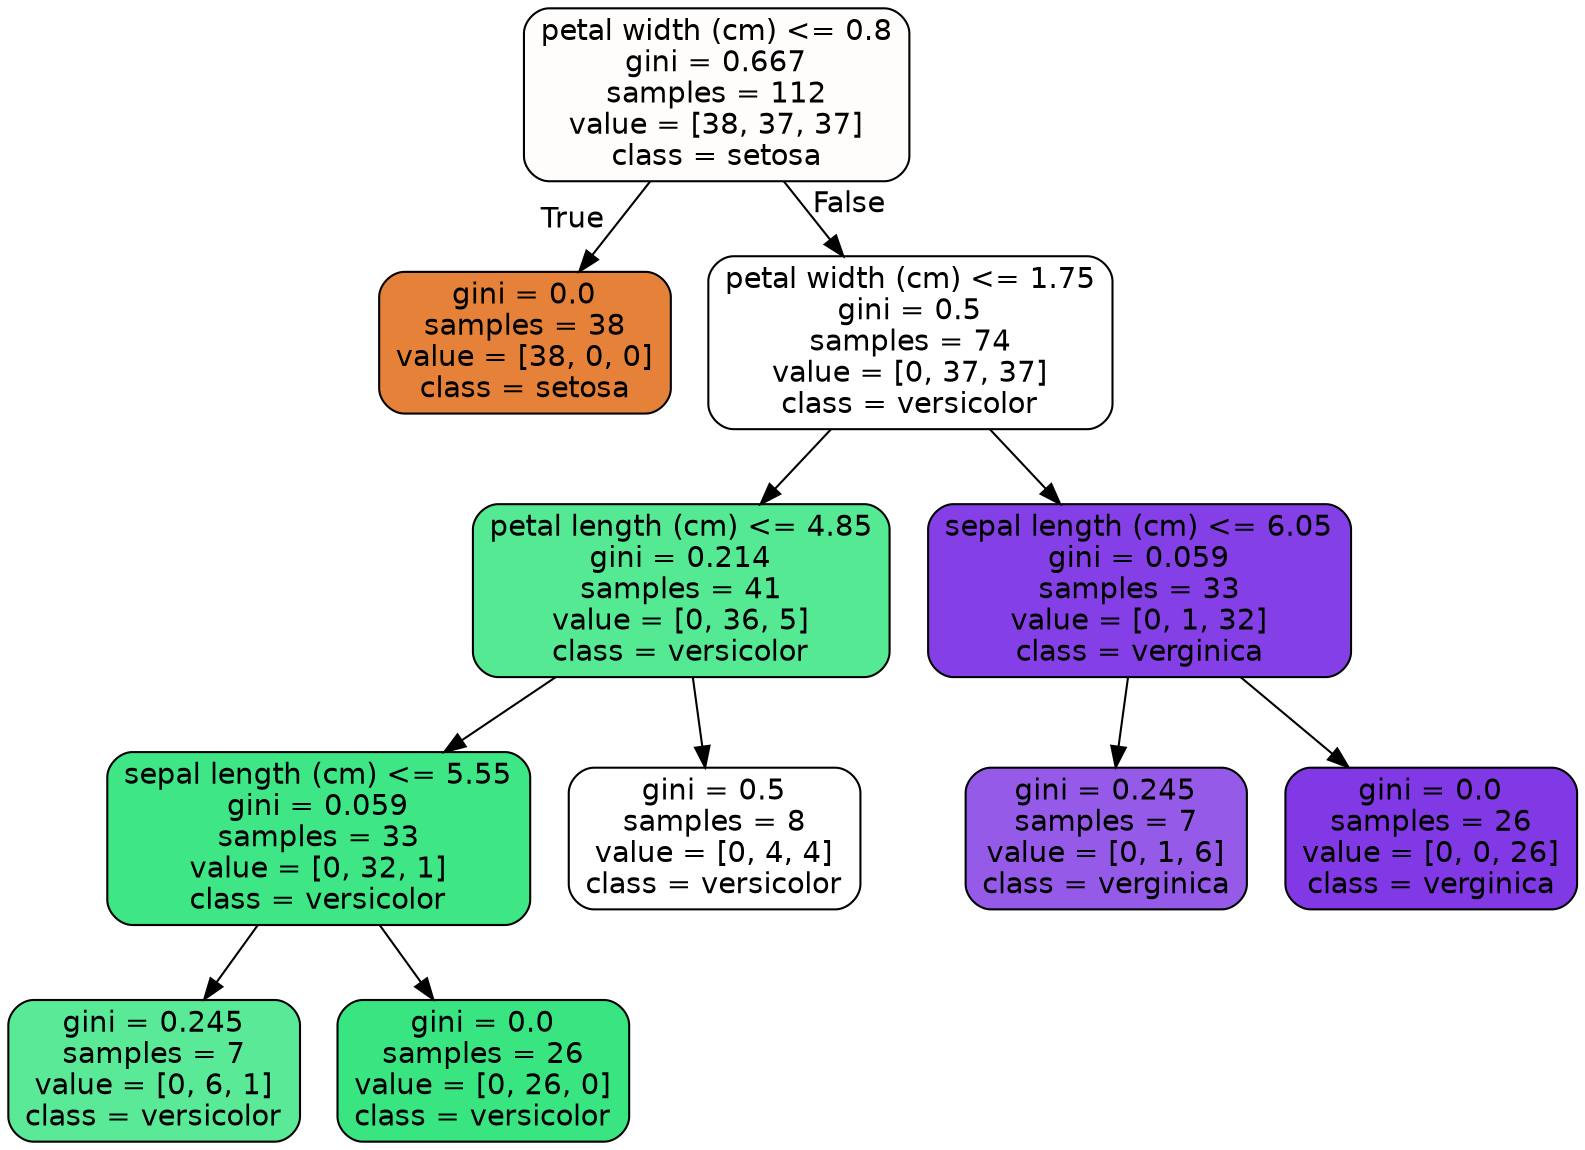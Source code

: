 digraph Tree {
node [shape=box, style="filled, rounded", color="black", fontname="helvetica"] ;
edge [fontname="helvetica"] ;
0 [label="petal width (cm) <= 0.8\ngini = 0.667\nsamples = 112\nvalue = [38, 37, 37]\nclass = setosa", fillcolor="#fffdfc"] ;
1 [label="gini = 0.0\nsamples = 38\nvalue = [38, 0, 0]\nclass = setosa", fillcolor="#e58139"] ;
0 -> 1 [labeldistance=2.5, labelangle=45, headlabel="True"] ;
2 [label="petal width (cm) <= 1.75\ngini = 0.5\nsamples = 74\nvalue = [0, 37, 37]\nclass = versicolor", fillcolor="#ffffff"] ;
0 -> 2 [labeldistance=2.5, labelangle=-45, headlabel="False"] ;
3 [label="petal length (cm) <= 4.85\ngini = 0.214\nsamples = 41\nvalue = [0, 36, 5]\nclass = versicolor", fillcolor="#54e992"] ;
2 -> 3 ;
4 [label="sepal length (cm) <= 5.55\ngini = 0.059\nsamples = 33\nvalue = [0, 32, 1]\nclass = versicolor", fillcolor="#3fe685"] ;
3 -> 4 ;
5 [label="gini = 0.245\nsamples = 7\nvalue = [0, 6, 1]\nclass = versicolor", fillcolor="#5ae996"] ;
4 -> 5 ;
6 [label="gini = 0.0\nsamples = 26\nvalue = [0, 26, 0]\nclass = versicolor", fillcolor="#39e581"] ;
4 -> 6 ;
7 [label="gini = 0.5\nsamples = 8\nvalue = [0, 4, 4]\nclass = versicolor", fillcolor="#ffffff"] ;
3 -> 7 ;
8 [label="sepal length (cm) <= 6.05\ngini = 0.059\nsamples = 33\nvalue = [0, 1, 32]\nclass = verginica", fillcolor="#853fe6"] ;
2 -> 8 ;
9 [label="gini = 0.245\nsamples = 7\nvalue = [0, 1, 6]\nclass = verginica", fillcolor="#965ae9"] ;
8 -> 9 ;
10 [label="gini = 0.0\nsamples = 26\nvalue = [0, 0, 26]\nclass = verginica", fillcolor="#8139e5"] ;
8 -> 10 ;
}